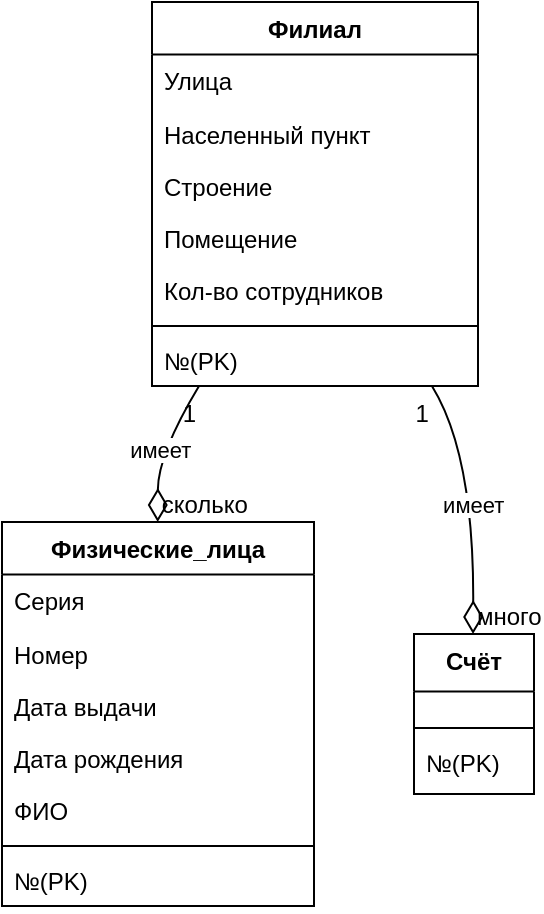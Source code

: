 <mxfile version="24.5.2" type="github">
  <diagram name="Страница — 1" id="4gvoJ7YWQDI5IfV3HSJ9">
    <mxGraphModel>
      <root>
        <mxCell id="0" />
        <mxCell id="1" parent="0" />
        <mxCell id="2" value="Филиал" style="swimlane;fontStyle=1;align=center;verticalAlign=top;childLayout=stackLayout;horizontal=1;startSize=26.257;horizontalStack=0;resizeParent=1;resizeParentMax=0;resizeLast=0;collapsible=0;marginBottom=0;" vertex="1" parent="1">
          <mxGeometry x="83" y="8" width="163" height="192" as="geometry" />
        </mxCell>
        <mxCell id="3" value="Улица" style="text;strokeColor=none;fillColor=none;align=left;verticalAlign=top;spacingLeft=4;spacingRight=4;overflow=hidden;rotatable=0;points=[[0,0.5],[1,0.5]];portConstraint=eastwest;" vertex="1" parent="2">
          <mxGeometry y="26" width="163" height="26" as="geometry" />
        </mxCell>
        <mxCell id="4" value="Населенный пункт" style="text;strokeColor=none;fillColor=none;align=left;verticalAlign=top;spacingLeft=4;spacingRight=4;overflow=hidden;rotatable=0;points=[[0,0.5],[1,0.5]];portConstraint=eastwest;" vertex="1" parent="2">
          <mxGeometry y="53" width="163" height="26" as="geometry" />
        </mxCell>
        <mxCell id="5" value="Строение" style="text;strokeColor=none;fillColor=none;align=left;verticalAlign=top;spacingLeft=4;spacingRight=4;overflow=hidden;rotatable=0;points=[[0,0.5],[1,0.5]];portConstraint=eastwest;" vertex="1" parent="2">
          <mxGeometry y="79" width="163" height="26" as="geometry" />
        </mxCell>
        <mxCell id="6" value="Помещение" style="text;strokeColor=none;fillColor=none;align=left;verticalAlign=top;spacingLeft=4;spacingRight=4;overflow=hidden;rotatable=0;points=[[0,0.5],[1,0.5]];portConstraint=eastwest;" vertex="1" parent="2">
          <mxGeometry y="105" width="163" height="26" as="geometry" />
        </mxCell>
        <mxCell id="7" value="Кол-во сотрудников" style="text;strokeColor=none;fillColor=none;align=left;verticalAlign=top;spacingLeft=4;spacingRight=4;overflow=hidden;rotatable=0;points=[[0,0.5],[1,0.5]];portConstraint=eastwest;" vertex="1" parent="2">
          <mxGeometry y="131" width="163" height="26" as="geometry" />
        </mxCell>
        <mxCell id="8" style="line;strokeWidth=1;fillColor=none;align=left;verticalAlign=middle;spacingTop=-1;spacingLeft=3;spacingRight=3;rotatable=0;labelPosition=right;points=[];portConstraint=eastwest;strokeColor=inherit;" vertex="1" parent="2">
          <mxGeometry y="158" width="163" height="8" as="geometry" />
        </mxCell>
        <mxCell id="9" value="№(PK)" style="text;strokeColor=none;fillColor=none;align=left;verticalAlign=top;spacingLeft=4;spacingRight=4;overflow=hidden;rotatable=0;points=[[0,0.5],[1,0.5]];portConstraint=eastwest;" vertex="1" parent="2">
          <mxGeometry y="166" width="163" height="26" as="geometry" />
        </mxCell>
        <mxCell id="10" value="Физические_лица" style="swimlane;fontStyle=1;align=center;verticalAlign=top;childLayout=stackLayout;horizontal=1;startSize=26.257;horizontalStack=0;resizeParent=1;resizeParentMax=0;resizeLast=0;collapsible=0;marginBottom=0;" vertex="1" parent="1">
          <mxGeometry x="8" y="268" width="156" height="192" as="geometry" />
        </mxCell>
        <mxCell id="11" value="Серия" style="text;strokeColor=none;fillColor=none;align=left;verticalAlign=top;spacingLeft=4;spacingRight=4;overflow=hidden;rotatable=0;points=[[0,0.5],[1,0.5]];portConstraint=eastwest;" vertex="1" parent="10">
          <mxGeometry y="26" width="156" height="26" as="geometry" />
        </mxCell>
        <mxCell id="12" value="Номер" style="text;strokeColor=none;fillColor=none;align=left;verticalAlign=top;spacingLeft=4;spacingRight=4;overflow=hidden;rotatable=0;points=[[0,0.5],[1,0.5]];portConstraint=eastwest;" vertex="1" parent="10">
          <mxGeometry y="53" width="156" height="26" as="geometry" />
        </mxCell>
        <mxCell id="13" value="Дата выдачи" style="text;strokeColor=none;fillColor=none;align=left;verticalAlign=top;spacingLeft=4;spacingRight=4;overflow=hidden;rotatable=0;points=[[0,0.5],[1,0.5]];portConstraint=eastwest;" vertex="1" parent="10">
          <mxGeometry y="79" width="156" height="26" as="geometry" />
        </mxCell>
        <mxCell id="14" value="Дата рождения" style="text;strokeColor=none;fillColor=none;align=left;verticalAlign=top;spacingLeft=4;spacingRight=4;overflow=hidden;rotatable=0;points=[[0,0.5],[1,0.5]];portConstraint=eastwest;" vertex="1" parent="10">
          <mxGeometry y="105" width="156" height="26" as="geometry" />
        </mxCell>
        <mxCell id="15" value="ФИО" style="text;strokeColor=none;fillColor=none;align=left;verticalAlign=top;spacingLeft=4;spacingRight=4;overflow=hidden;rotatable=0;points=[[0,0.5],[1,0.5]];portConstraint=eastwest;" vertex="1" parent="10">
          <mxGeometry y="131" width="156" height="26" as="geometry" />
        </mxCell>
        <mxCell id="16" style="line;strokeWidth=1;fillColor=none;align=left;verticalAlign=middle;spacingTop=-1;spacingLeft=3;spacingRight=3;rotatable=0;labelPosition=right;points=[];portConstraint=eastwest;strokeColor=inherit;" vertex="1" parent="10">
          <mxGeometry y="158" width="156" height="8" as="geometry" />
        </mxCell>
        <mxCell id="17" value="№(PK)" style="text;strokeColor=none;fillColor=none;align=left;verticalAlign=top;spacingLeft=4;spacingRight=4;overflow=hidden;rotatable=0;points=[[0,0.5],[1,0.5]];portConstraint=eastwest;" vertex="1" parent="10">
          <mxGeometry y="166" width="156" height="26" as="geometry" />
        </mxCell>
        <mxCell id="18" value="Счёт" style="swimlane;fontStyle=1;align=center;verticalAlign=top;childLayout=stackLayout;horizontal=1;startSize=28.72;horizontalStack=0;resizeParent=1;resizeParentMax=0;resizeLast=0;collapsible=0;marginBottom=0;" vertex="1" parent="1">
          <mxGeometry x="214" y="324" width="60" height="80" as="geometry" />
        </mxCell>
        <mxCell id="19" style="line;strokeWidth=1;fillColor=none;align=left;verticalAlign=middle;spacingTop=-1;spacingLeft=3;spacingRight=3;rotatable=0;labelPosition=right;points=[];portConstraint=eastwest;strokeColor=inherit;" vertex="1" parent="18">
          <mxGeometry y="43" width="60" height="8" as="geometry" />
        </mxCell>
        <mxCell id="20" value="№(PK)" style="text;strokeColor=none;fillColor=none;align=left;verticalAlign=top;spacingLeft=4;spacingRight=4;overflow=hidden;rotatable=0;points=[[0,0.5],[1,0.5]];portConstraint=eastwest;" vertex="1" parent="18">
          <mxGeometry y="51" width="60" height="29" as="geometry" />
        </mxCell>
        <mxCell id="21" value="имеет" style="curved=1;startArrow=none;endArrow=diamondThin;endSize=14;endFill=0;exitX=0.145;exitY=0.999;entryX=0.499;entryY=0.001;" edge="1" parent="1" source="2" target="10">
          <mxGeometry relative="1" as="geometry">
            <Array as="points">
              <mxPoint x="86" y="234" />
            </Array>
          </mxGeometry>
        </mxCell>
        <mxCell id="22" value="1" style="edgeLabel;resizable=0;labelBackgroundColor=none;fontSize=12;align=right;verticalAlign=top;" vertex="1" parent="21">
          <mxGeometry x="-1" relative="1" as="geometry" />
        </mxCell>
        <mxCell id="23" value="сколько" style="edgeLabel;resizable=0;labelBackgroundColor=none;fontSize=12;align=left;verticalAlign=bottom;" vertex="1" parent="21">
          <mxGeometry x="1" relative="1" as="geometry" />
        </mxCell>
        <mxCell id="24" value="имеет" style="curved=1;startArrow=none;endArrow=diamondThin;endSize=14;endFill=0;exitX=0.858;exitY=0.999;entryX=0.492;entryY=0.003;" edge="1" parent="1" source="2" target="18">
          <mxGeometry relative="1" as="geometry">
            <Array as="points">
              <mxPoint x="244" y="234" />
            </Array>
          </mxGeometry>
        </mxCell>
        <mxCell id="25" value="1" style="edgeLabel;resizable=0;labelBackgroundColor=none;fontSize=12;align=right;verticalAlign=top;" vertex="1" parent="24">
          <mxGeometry x="-1" relative="1" as="geometry" />
        </mxCell>
        <mxCell id="26" value="много" style="edgeLabel;resizable=0;labelBackgroundColor=none;fontSize=12;align=left;verticalAlign=bottom;" vertex="1" parent="24">
          <mxGeometry x="1" relative="1" as="geometry" />
        </mxCell>
      </root>
    </mxGraphModel>
  </diagram>
</mxfile>
